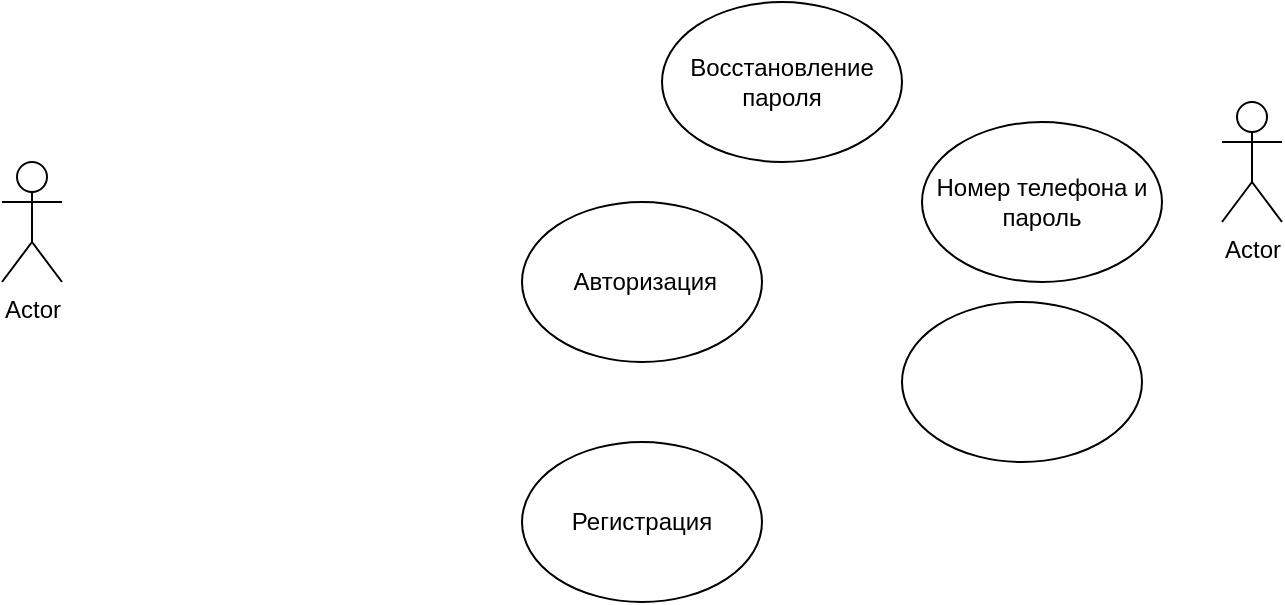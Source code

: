 <mxfile version="24.5.3" type="github">
  <diagram name="Page-1" id="e7e014a7-5840-1c2e-5031-d8a46d1fe8dd">
    <mxGraphModel dx="720" dy="460" grid="1" gridSize="10" guides="1" tooltips="1" connect="1" arrows="1" fold="1" page="1" pageScale="1" pageWidth="1169" pageHeight="826" background="none" math="0" shadow="0">
      <root>
        <mxCell id="0" />
        <mxCell id="1" parent="0" />
        <mxCell id="z2IqkKi7Da4i0CKnVRTP-41" value="Actor" style="shape=umlActor;verticalLabelPosition=bottom;verticalAlign=top;html=1;outlineConnect=0;" vertex="1" parent="1">
          <mxGeometry x="50" y="150" width="30" height="60" as="geometry" />
        </mxCell>
        <mxCell id="z2IqkKi7Da4i0CKnVRTP-42" value="Actor" style="shape=umlActor;verticalLabelPosition=bottom;verticalAlign=top;html=1;outlineConnect=0;" vertex="1" parent="1">
          <mxGeometry x="660" y="120" width="30" height="60" as="geometry" />
        </mxCell>
        <mxCell id="z2IqkKi7Da4i0CKnVRTP-46" value="Регистрация" style="ellipse;whiteSpace=wrap;html=1;" vertex="1" parent="1">
          <mxGeometry x="310" y="290" width="120" height="80" as="geometry" />
        </mxCell>
        <mxCell id="z2IqkKi7Da4i0CKnVRTP-47" value="&amp;nbsp;Авторизация" style="ellipse;whiteSpace=wrap;html=1;" vertex="1" parent="1">
          <mxGeometry x="310" y="170" width="120" height="80" as="geometry" />
        </mxCell>
        <mxCell id="z2IqkKi7Da4i0CKnVRTP-49" value="Восстановление пароля" style="ellipse;whiteSpace=wrap;html=1;" vertex="1" parent="1">
          <mxGeometry x="380" y="70" width="120" height="80" as="geometry" />
        </mxCell>
        <mxCell id="z2IqkKi7Da4i0CKnVRTP-50" value="Номер телефона и пароль" style="ellipse;whiteSpace=wrap;html=1;" vertex="1" parent="1">
          <mxGeometry x="510" y="130" width="120" height="80" as="geometry" />
        </mxCell>
        <mxCell id="z2IqkKi7Da4i0CKnVRTP-51" value="" style="ellipse;whiteSpace=wrap;html=1;" vertex="1" parent="1">
          <mxGeometry x="500" y="220" width="120" height="80" as="geometry" />
        </mxCell>
      </root>
    </mxGraphModel>
  </diagram>
</mxfile>
